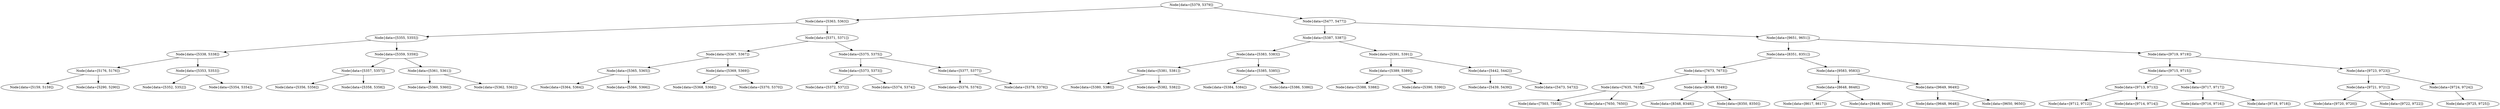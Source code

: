 digraph G{
1022308509 [label="Node{data=[5379, 5379]}"]
1022308509 -> 846238611
846238611 [label="Node{data=[5363, 5363]}"]
846238611 -> 1033490990
1033490990 [label="Node{data=[5355, 5355]}"]
1033490990 -> 1241276575
1241276575 [label="Node{data=[5338, 5338]}"]
1241276575 -> 215145189
215145189 [label="Node{data=[5176, 5176]}"]
215145189 -> 982007015
982007015 [label="Node{data=[5159, 5159]}"]
215145189 -> 1232306490
1232306490 [label="Node{data=[5290, 5290]}"]
1241276575 -> 1663166483
1663166483 [label="Node{data=[5353, 5353]}"]
1663166483 -> 2042495840
2042495840 [label="Node{data=[5352, 5352]}"]
1663166483 -> 36333492
36333492 [label="Node{data=[5354, 5354]}"]
1033490990 -> 1468357786
1468357786 [label="Node{data=[5359, 5359]}"]
1468357786 -> 990398217
990398217 [label="Node{data=[5357, 5357]}"]
990398217 -> 841283083
841283083 [label="Node{data=[5356, 5356]}"]
990398217 -> 1675763772
1675763772 [label="Node{data=[5358, 5358]}"]
1468357786 -> 520016214
520016214 [label="Node{data=[5361, 5361]}"]
520016214 -> 1731722639
1731722639 [label="Node{data=[5360, 5360]}"]
520016214 -> 1924582348
1924582348 [label="Node{data=[5362, 5362]}"]
846238611 -> 11003494
11003494 [label="Node{data=[5371, 5371]}"]
11003494 -> 1757143877
1757143877 [label="Node{data=[5367, 5367]}"]
1757143877 -> 817406040
817406040 [label="Node{data=[5365, 5365]}"]
817406040 -> 1955915048
1955915048 [label="Node{data=[5364, 5364]}"]
817406040 -> 1270855946
1270855946 [label="Node{data=[5366, 5366]}"]
1757143877 -> 2083117811
2083117811 [label="Node{data=[5369, 5369]}"]
2083117811 -> 157683534
157683534 [label="Node{data=[5368, 5368]}"]
2083117811 -> 1518864111
1518864111 [label="Node{data=[5370, 5370]}"]
11003494 -> 1816757085
1816757085 [label="Node{data=[5375, 5375]}"]
1816757085 -> 1585787493
1585787493 [label="Node{data=[5373, 5373]}"]
1585787493 -> 1730173572
1730173572 [label="Node{data=[5372, 5372]}"]
1585787493 -> 2097514481
2097514481 [label="Node{data=[5374, 5374]}"]
1816757085 -> 1568059495
1568059495 [label="Node{data=[5377, 5377]}"]
1568059495 -> 706197430
706197430 [label="Node{data=[5376, 5376]}"]
1568059495 -> 1325808650
1325808650 [label="Node{data=[5378, 5378]}"]
1022308509 -> 510464020
510464020 [label="Node{data=[5477, 5477]}"]
510464020 -> 1987083830
1987083830 [label="Node{data=[5387, 5387]}"]
1987083830 -> 1632492873
1632492873 [label="Node{data=[5383, 5383]}"]
1632492873 -> 525683462
525683462 [label="Node{data=[5381, 5381]}"]
525683462 -> 1766724936
1766724936 [label="Node{data=[5380, 5380]}"]
525683462 -> 473581465
473581465 [label="Node{data=[5382, 5382]}"]
1632492873 -> 319977154
319977154 [label="Node{data=[5385, 5385]}"]
319977154 -> 648680157
648680157 [label="Node{data=[5384, 5384]}"]
319977154 -> 1071097621
1071097621 [label="Node{data=[5386, 5386]}"]
1987083830 -> 1897871865
1897871865 [label="Node{data=[5391, 5391]}"]
1897871865 -> 1908143486
1908143486 [label="Node{data=[5389, 5389]}"]
1908143486 -> 133250414
133250414 [label="Node{data=[5388, 5388]}"]
1908143486 -> 85777802
85777802 [label="Node{data=[5390, 5390]}"]
1897871865 -> 222624801
222624801 [label="Node{data=[5442, 5442]}"]
222624801 -> 603650290
603650290 [label="Node{data=[5439, 5439]}"]
222624801 -> 762227630
762227630 [label="Node{data=[5473, 5473]}"]
510464020 -> 1316864772
1316864772 [label="Node{data=[9651, 9651]}"]
1316864772 -> 1685232414
1685232414 [label="Node{data=[8351, 8351]}"]
1685232414 -> 280744458
280744458 [label="Node{data=[7673, 7673]}"]
280744458 -> 1213216872
1213216872 [label="Node{data=[7635, 7635]}"]
1213216872 -> 1754638213
1754638213 [label="Node{data=[7503, 7503]}"]
1213216872 -> 407858146
407858146 [label="Node{data=[7650, 7650]}"]
280744458 -> 1454031203
1454031203 [label="Node{data=[8349, 8349]}"]
1454031203 -> 527446182
527446182 [label="Node{data=[8348, 8348]}"]
1454031203 -> 1511785794
1511785794 [label="Node{data=[8350, 8350]}"]
1685232414 -> 963601816
963601816 [label="Node{data=[9583, 9583]}"]
963601816 -> 961419791
961419791 [label="Node{data=[8648, 8648]}"]
961419791 -> 665188480
665188480 [label="Node{data=[8617, 8617]}"]
961419791 -> 489279267
489279267 [label="Node{data=[9448, 9448]}"]
963601816 -> 1596467899
1596467899 [label="Node{data=[9649, 9649]}"]
1596467899 -> 377478451
377478451 [label="Node{data=[9648, 9648]}"]
1596467899 -> 513169028
513169028 [label="Node{data=[9650, 9650]}"]
1316864772 -> 1301664418
1301664418 [label="Node{data=[9719, 9719]}"]
1301664418 -> 1408652377
1408652377 [label="Node{data=[9715, 9715]}"]
1408652377 -> 990416209
990416209 [label="Node{data=[9713, 9713]}"]
990416209 -> 394714818
394714818 [label="Node{data=[9712, 9712]}"]
990416209 -> 1952779858
1952779858 [label="Node{data=[9714, 9714]}"]
1408652377 -> 366004251
366004251 [label="Node{data=[9717, 9717]}"]
366004251 -> 1791868405
1791868405 [label="Node{data=[9716, 9716]}"]
366004251 -> 1260134048
1260134048 [label="Node{data=[9718, 9718]}"]
1301664418 -> 391618063
391618063 [label="Node{data=[9723, 9723]}"]
391618063 -> 81009902
81009902 [label="Node{data=[9721, 9721]}"]
81009902 -> 57748372
57748372 [label="Node{data=[9720, 9720]}"]
81009902 -> 674483268
674483268 [label="Node{data=[9722, 9722]}"]
391618063 -> 54495403
54495403 [label="Node{data=[9724, 9724]}"]
54495403 -> 665372494
665372494 [label="Node{data=[9725, 9725]}"]
}